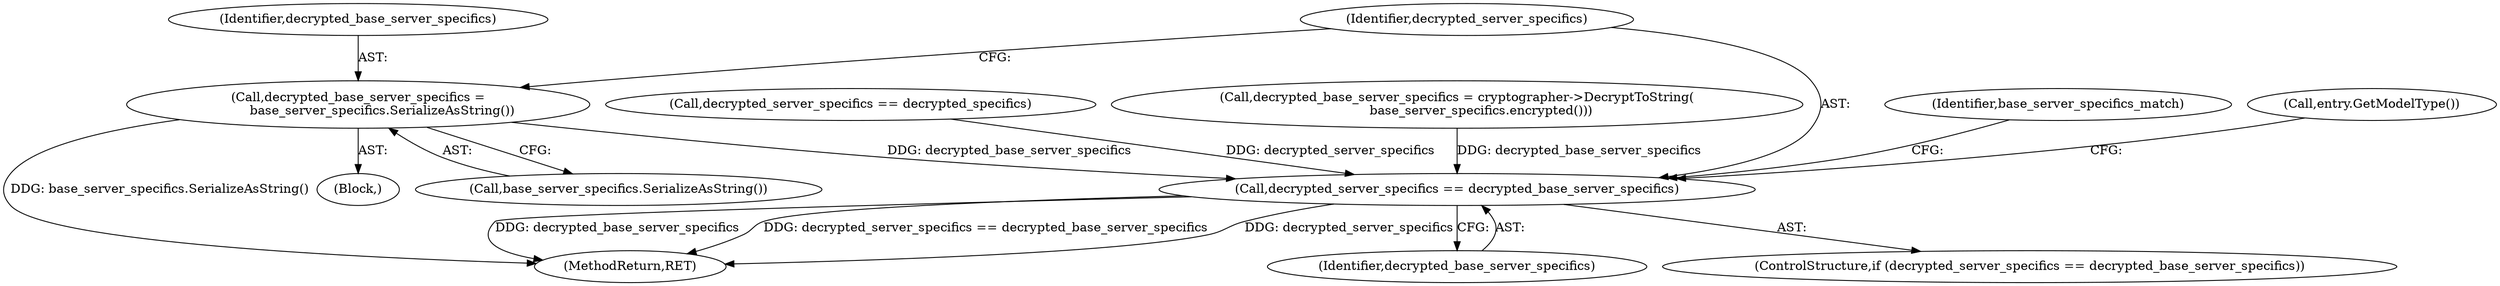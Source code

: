 digraph "0_Chrome_fcd3a7a671ecf2d5f46ea34787d27507a914d2f5_5@API" {
"1000276" [label="(Call,decrypted_base_server_specifics =\n            base_server_specifics.SerializeAsString())"];
"1000286" [label="(Call,decrypted_server_specifics == decrypted_base_server_specifics)"];
"1000276" [label="(Call,decrypted_base_server_specifics =\n            base_server_specifics.SerializeAsString())"];
"1000287" [label="(Identifier,decrypted_server_specifics)"];
"1000288" [label="(Identifier,decrypted_base_server_specifics)"];
"1000290" [label="(Identifier,base_server_specifics_match)"];
"1000294" [label="(Call,entry.GetModelType())"];
"1000250" [label="(Call,decrypted_server_specifics == decrypted_specifics)"];
"1000517" [label="(MethodReturn,RET)"];
"1000286" [label="(Call,decrypted_server_specifics == decrypted_base_server_specifics)"];
"1000275" [label="(Block,)"];
"1000277" [label="(Identifier,decrypted_base_server_specifics)"];
"1000285" [label="(ControlStructure,if (decrypted_server_specifics == decrypted_base_server_specifics))"];
"1000281" [label="(Call,decrypted_base_server_specifics = cryptographer->DecryptToString(\n            base_server_specifics.encrypted()))"];
"1000278" [label="(Call,base_server_specifics.SerializeAsString())"];
"1000276" -> "1000275"  [label="AST: "];
"1000276" -> "1000278"  [label="CFG: "];
"1000277" -> "1000276"  [label="AST: "];
"1000278" -> "1000276"  [label="AST: "];
"1000287" -> "1000276"  [label="CFG: "];
"1000276" -> "1000517"  [label="DDG: base_server_specifics.SerializeAsString()"];
"1000276" -> "1000286"  [label="DDG: decrypted_base_server_specifics"];
"1000286" -> "1000285"  [label="AST: "];
"1000286" -> "1000288"  [label="CFG: "];
"1000287" -> "1000286"  [label="AST: "];
"1000288" -> "1000286"  [label="AST: "];
"1000290" -> "1000286"  [label="CFG: "];
"1000294" -> "1000286"  [label="CFG: "];
"1000286" -> "1000517"  [label="DDG: decrypted_server_specifics == decrypted_base_server_specifics"];
"1000286" -> "1000517"  [label="DDG: decrypted_server_specifics"];
"1000286" -> "1000517"  [label="DDG: decrypted_base_server_specifics"];
"1000250" -> "1000286"  [label="DDG: decrypted_server_specifics"];
"1000281" -> "1000286"  [label="DDG: decrypted_base_server_specifics"];
}
